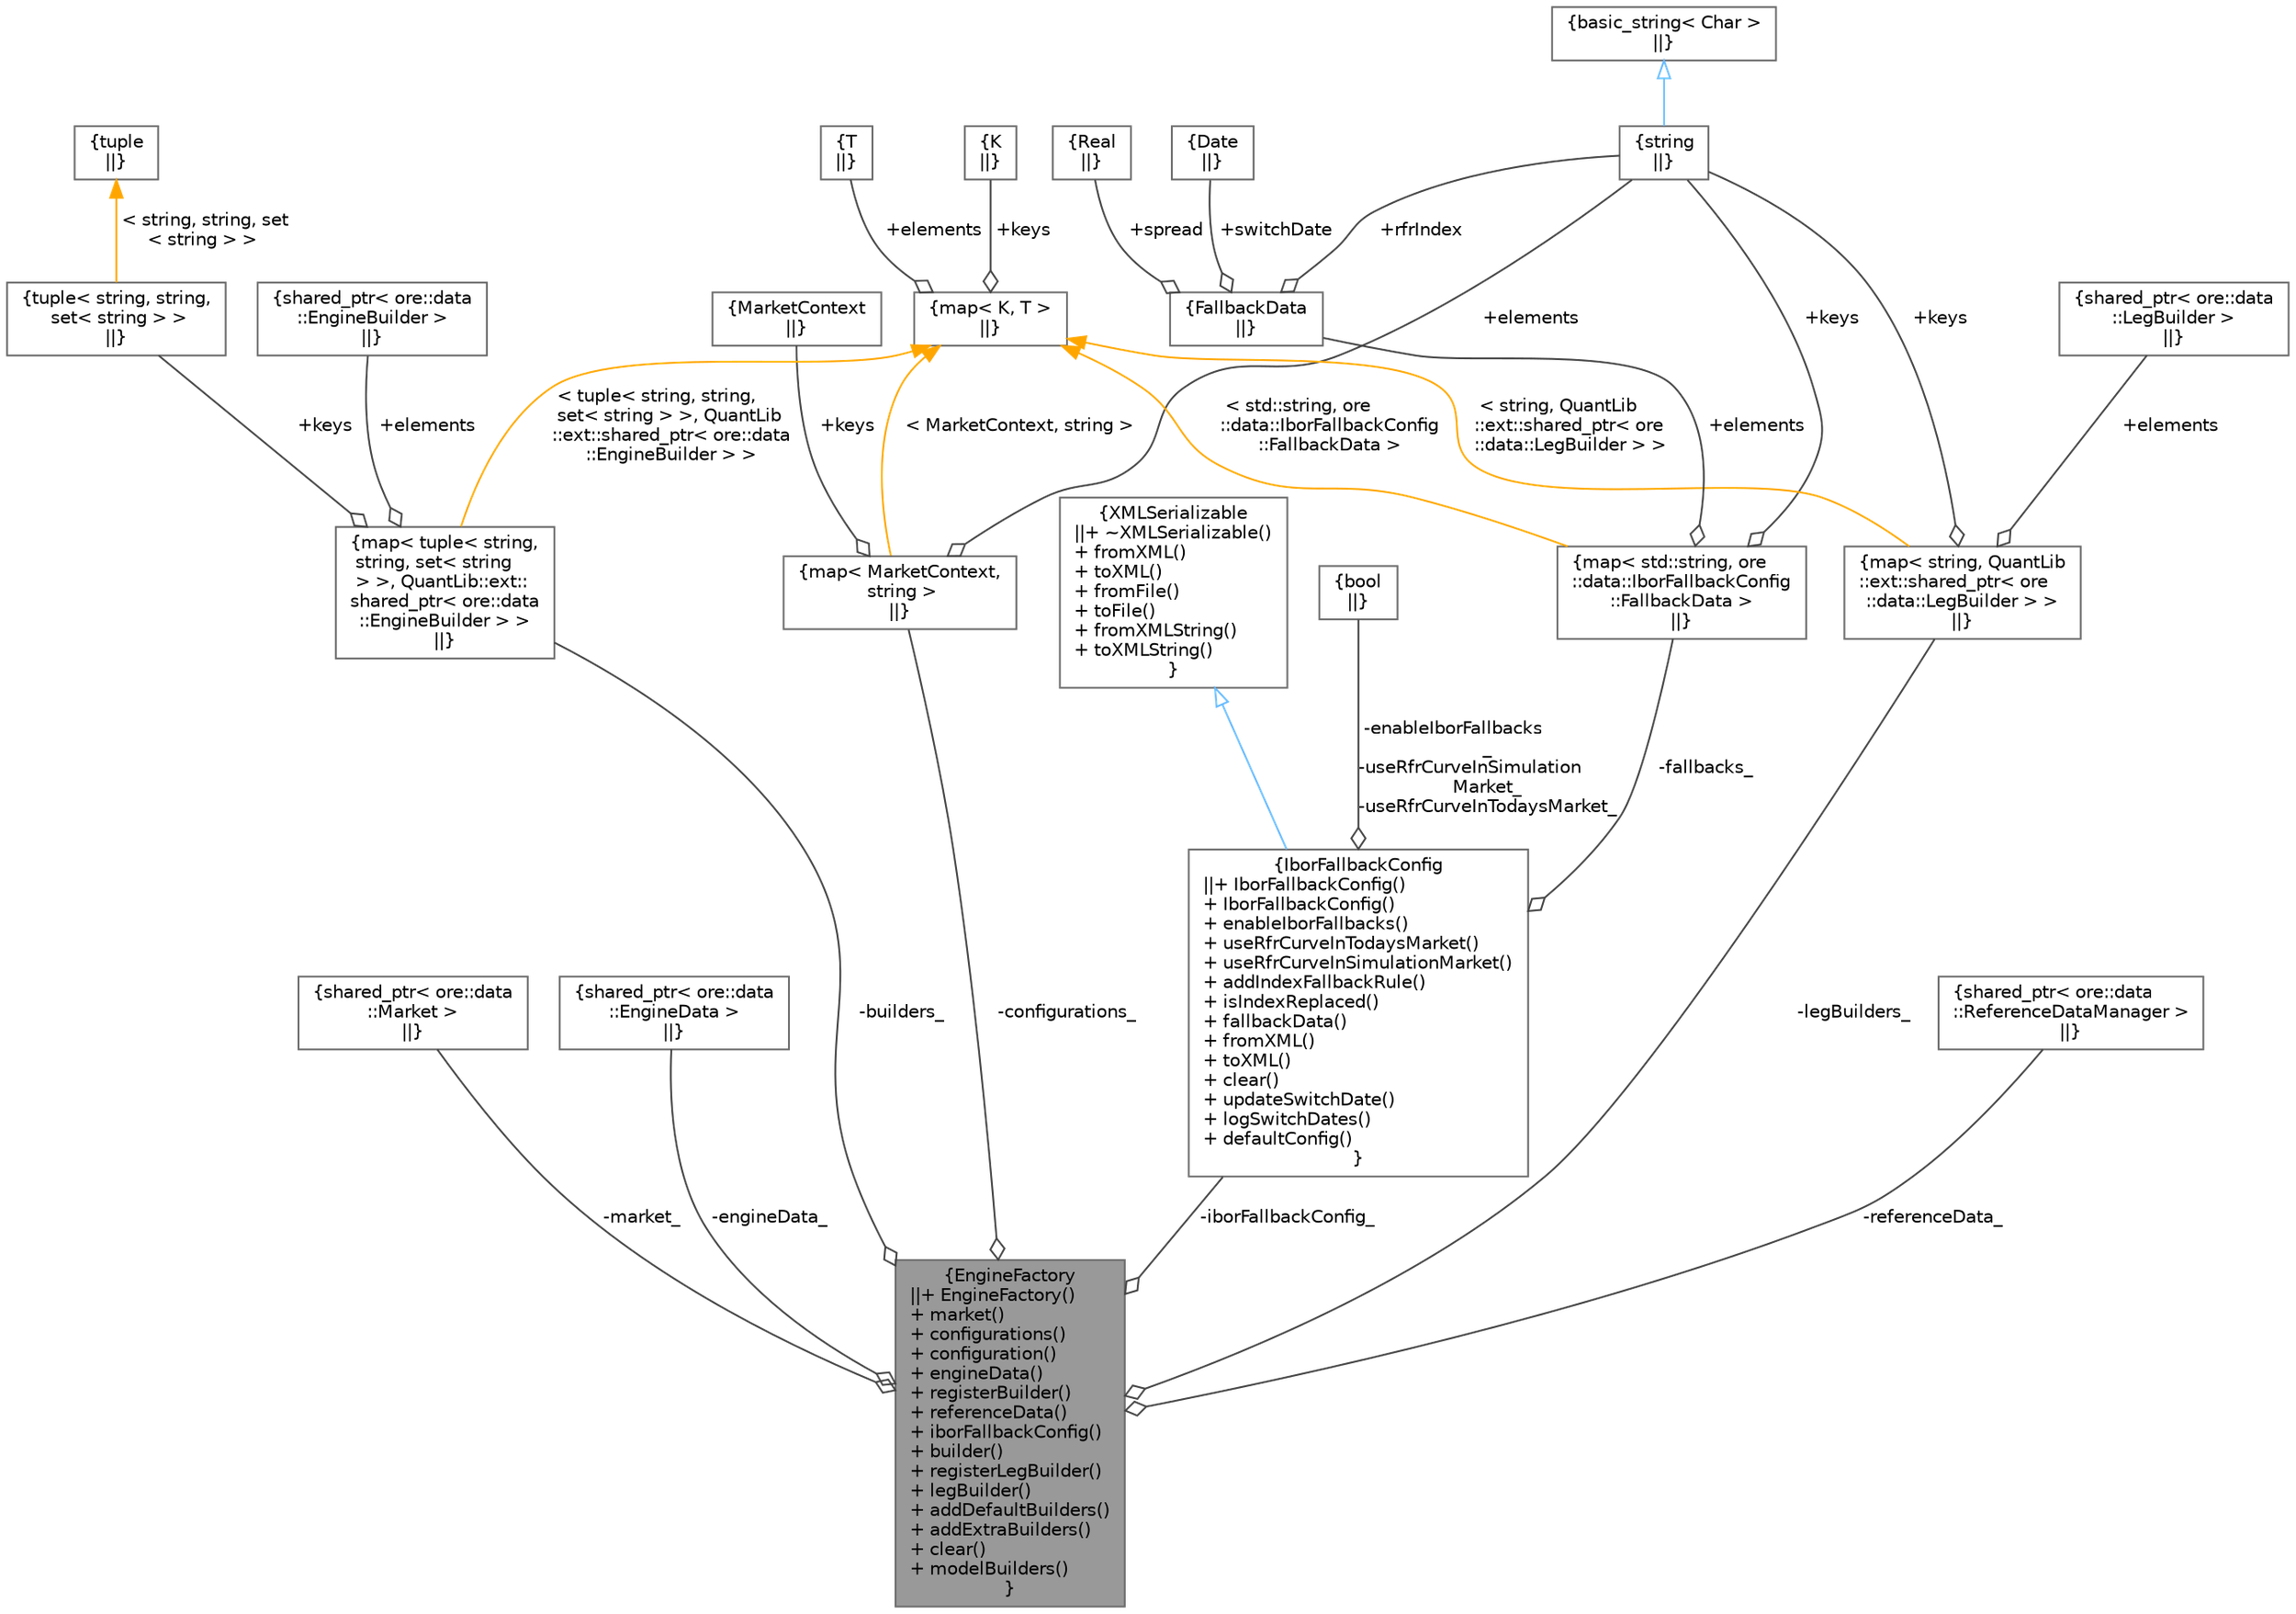 digraph "EngineFactory"
{
 // INTERACTIVE_SVG=YES
 // LATEX_PDF_SIZE
  bgcolor="transparent";
  edge [fontname=Helvetica,fontsize=10,labelfontname=Helvetica,labelfontsize=10];
  node [fontname=Helvetica,fontsize=10,shape=box,height=0.2,width=0.4];
  Node1 [label="{EngineFactory\n||+ EngineFactory()\l+ market()\l+ configurations()\l+ configuration()\l+ engineData()\l+ registerBuilder()\l+ referenceData()\l+ iborFallbackConfig()\l+ builder()\l+ registerLegBuilder()\l+ legBuilder()\l+ addDefaultBuilders()\l+ addExtraBuilders()\l+ clear()\l+ modelBuilders()\l}",height=0.2,width=0.4,color="gray40", fillcolor="grey60", style="filled", fontcolor="black",tooltip="Pricing Engine Factory class."];
  Node2 -> Node1 [color="grey25",style="solid",label=" -market_" ,arrowhead="odiamond"];
  Node2 [label="{shared_ptr\< ore::data\l::Market \>\n||}",height=0.2,width=0.4,color="gray40", fillcolor="white", style="filled",tooltip=" "];
  Node3 -> Node1 [color="grey25",style="solid",label=" -engineData_" ,arrowhead="odiamond"];
  Node3 [label="{shared_ptr\< ore::data\l::EngineData \>\n||}",height=0.2,width=0.4,color="gray40", fillcolor="white", style="filled",tooltip=" "];
  Node4 -> Node1 [color="grey25",style="solid",label=" -configurations_" ,arrowhead="odiamond"];
  Node4 [label="{map\< MarketContext,\l string \>\n||}",height=0.2,width=0.4,color="gray40", fillcolor="white", style="filled",tooltip=" "];
  Node5 -> Node4 [color="grey25",style="solid",label=" +keys" ,arrowhead="odiamond"];
  Node5 [label="{MarketContext\n||}",height=0.2,width=0.4,color="gray40", fillcolor="white", style="filled",tooltip=" "];
  Node6 -> Node4 [color="grey25",style="solid",label=" +elements" ,arrowhead="odiamond"];
  Node6 [label="{string\n||}",height=0.2,width=0.4,color="gray40", fillcolor="white", style="filled",tooltip=" "];
  Node7 -> Node6 [dir="back",color="steelblue1",style="solid",arrowtail="onormal"];
  Node7 [label="{basic_string\< Char \>\n||}",height=0.2,width=0.4,color="gray40", fillcolor="white", style="filled",tooltip=" "];
  Node8 -> Node4 [dir="back",color="orange",style="solid",label=" \< MarketContext, string \>" ];
  Node8 [label="{map\< K, T \>\n||}",height=0.2,width=0.4,color="gray40", fillcolor="white", style="filled",tooltip=" "];
  Node9 -> Node8 [color="grey25",style="solid",label=" +keys" ,arrowhead="odiamond"];
  Node9 [label="{K\n||}",height=0.2,width=0.4,color="gray40", fillcolor="white", style="filled",tooltip=" "];
  Node10 -> Node8 [color="grey25",style="solid",label=" +elements" ,arrowhead="odiamond"];
  Node10 [label="{T\n||}",height=0.2,width=0.4,color="gray40", fillcolor="white", style="filled",tooltip=" "];
  Node11 -> Node1 [color="grey25",style="solid",label=" -builders_" ,arrowhead="odiamond"];
  Node11 [label="{map\< tuple\< string,\l string, set\< string\l \> \>, QuantLib::ext::\lshared_ptr\< ore::data\l::EngineBuilder \> \>\n||}",height=0.2,width=0.4,color="gray40", fillcolor="white", style="filled",tooltip=" "];
  Node12 -> Node11 [color="grey25",style="solid",label=" +keys" ,arrowhead="odiamond"];
  Node12 [label="{tuple\< string, string,\l set\< string \> \>\n||}",height=0.2,width=0.4,color="gray40", fillcolor="white", style="filled",tooltip=" "];
  Node13 -> Node12 [dir="back",color="orange",style="solid",label=" \< string, string, set\l\< string \> \>" ];
  Node13 [label="{tuple\n||}",height=0.2,width=0.4,color="gray40", fillcolor="white", style="filled",tooltip=" "];
  Node14 -> Node11 [color="grey25",style="solid",label=" +elements" ,arrowhead="odiamond"];
  Node14 [label="{shared_ptr\< ore::data\l::EngineBuilder \>\n||}",height=0.2,width=0.4,color="gray40", fillcolor="white", style="filled",tooltip=" "];
  Node8 -> Node11 [dir="back",color="orange",style="solid",label=" \< tuple\< string, string,\l set\< string \> \>, QuantLib\l::ext::shared_ptr\< ore::data\l::EngineBuilder \> \>" ];
  Node15 -> Node1 [color="grey25",style="solid",label=" -legBuilders_" ,arrowhead="odiamond"];
  Node15 [label="{map\< string, QuantLib\l::ext::shared_ptr\< ore\l::data::LegBuilder \> \>\n||}",height=0.2,width=0.4,color="gray40", fillcolor="white", style="filled",tooltip=" "];
  Node6 -> Node15 [color="grey25",style="solid",label=" +keys" ,arrowhead="odiamond"];
  Node16 -> Node15 [color="grey25",style="solid",label=" +elements" ,arrowhead="odiamond"];
  Node16 [label="{shared_ptr\< ore::data\l::LegBuilder \>\n||}",height=0.2,width=0.4,color="gray40", fillcolor="white", style="filled",tooltip=" "];
  Node8 -> Node15 [dir="back",color="orange",style="solid",label=" \< string, QuantLib\l::ext::shared_ptr\< ore\l::data::LegBuilder \> \>" ];
  Node17 -> Node1 [color="grey25",style="solid",label=" -referenceData_" ,arrowhead="odiamond"];
  Node17 [label="{shared_ptr\< ore::data\l::ReferenceDataManager \>\n||}",height=0.2,width=0.4,color="gray40", fillcolor="white", style="filled",tooltip=" "];
  Node18 -> Node1 [color="grey25",style="solid",label=" -iborFallbackConfig_" ,arrowhead="odiamond"];
  Node18 [label="{IborFallbackConfig\n||+ IborFallbackConfig()\l+ IborFallbackConfig()\l+ enableIborFallbacks()\l+ useRfrCurveInTodaysMarket()\l+ useRfrCurveInSimulationMarket()\l+ addIndexFallbackRule()\l+ isIndexReplaced()\l+ fallbackData()\l+ fromXML()\l+ toXML()\l+ clear()\l+ updateSwitchDate()\l+ logSwitchDates()\l+ defaultConfig()\l}",height=0.2,width=0.4,color="gray40", fillcolor="white", style="filled",URL="$classore_1_1data_1_1_ibor_fallback_config.html",tooltip=" "];
  Node19 -> Node18 [dir="back",color="steelblue1",style="solid",arrowtail="onormal"];
  Node19 [label="{XMLSerializable\n||+ ~XMLSerializable()\l+ fromXML()\l+ toXML()\l+ fromFile()\l+ toFile()\l+ fromXMLString()\l+ toXMLString()\l}",height=0.2,width=0.4,color="gray40", fillcolor="white", style="filled",URL="$classore_1_1data_1_1_x_m_l_serializable.html",tooltip="Base class for all serializable classes."];
  Node20 -> Node18 [color="grey25",style="solid",label=" -enableIborFallbacks\l_\n-useRfrCurveInSimulation\lMarket_\n-useRfrCurveInTodaysMarket_" ,arrowhead="odiamond"];
  Node20 [label="{bool\n||}",height=0.2,width=0.4,color="gray40", fillcolor="white", style="filled",URL="$classbool.html",tooltip=" "];
  Node21 -> Node18 [color="grey25",style="solid",label=" -fallbacks_" ,arrowhead="odiamond"];
  Node21 [label="{map\< std::string, ore\l::data::IborFallbackConfig\l::FallbackData \>\n||}",height=0.2,width=0.4,color="gray40", fillcolor="white", style="filled",tooltip=" "];
  Node6 -> Node21 [color="grey25",style="solid",label=" +keys" ,arrowhead="odiamond"];
  Node22 -> Node21 [color="grey25",style="solid",label=" +elements" ,arrowhead="odiamond"];
  Node22 [label="{FallbackData\n||}",height=0.2,width=0.4,color="gray40", fillcolor="white", style="filled",URL="$structore_1_1data_1_1_ibor_fallback_config_1_1_fallback_data.html",tooltip=" "];
  Node6 -> Node22 [color="grey25",style="solid",label=" +rfrIndex" ,arrowhead="odiamond"];
  Node23 -> Node22 [color="grey25",style="solid",label=" +spread" ,arrowhead="odiamond"];
  Node23 [label="{Real\n||}",height=0.2,width=0.4,color="gray40", fillcolor="white", style="filled",tooltip=" "];
  Node24 -> Node22 [color="grey25",style="solid",label=" +switchDate" ,arrowhead="odiamond"];
  Node24 [label="{Date\n||}",height=0.2,width=0.4,color="gray40", fillcolor="white", style="filled",tooltip=" "];
  Node8 -> Node21 [dir="back",color="orange",style="solid",label=" \< std::string, ore\l::data::IborFallbackConfig\l::FallbackData \>" ];
}
